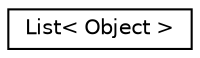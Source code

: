 digraph "Graphical Class Hierarchy"
{
 // LATEX_PDF_SIZE
  edge [fontname="Helvetica",fontsize="10",labelfontname="Helvetica",labelfontsize="10"];
  node [fontname="Helvetica",fontsize="10",shape=record];
  rankdir="LR";
  Node0 [label="List\< Object \>",height=0.2,width=0.4,color="black", fillcolor="white", style="filled",URL="$classList.html",tooltip=" "];
}
